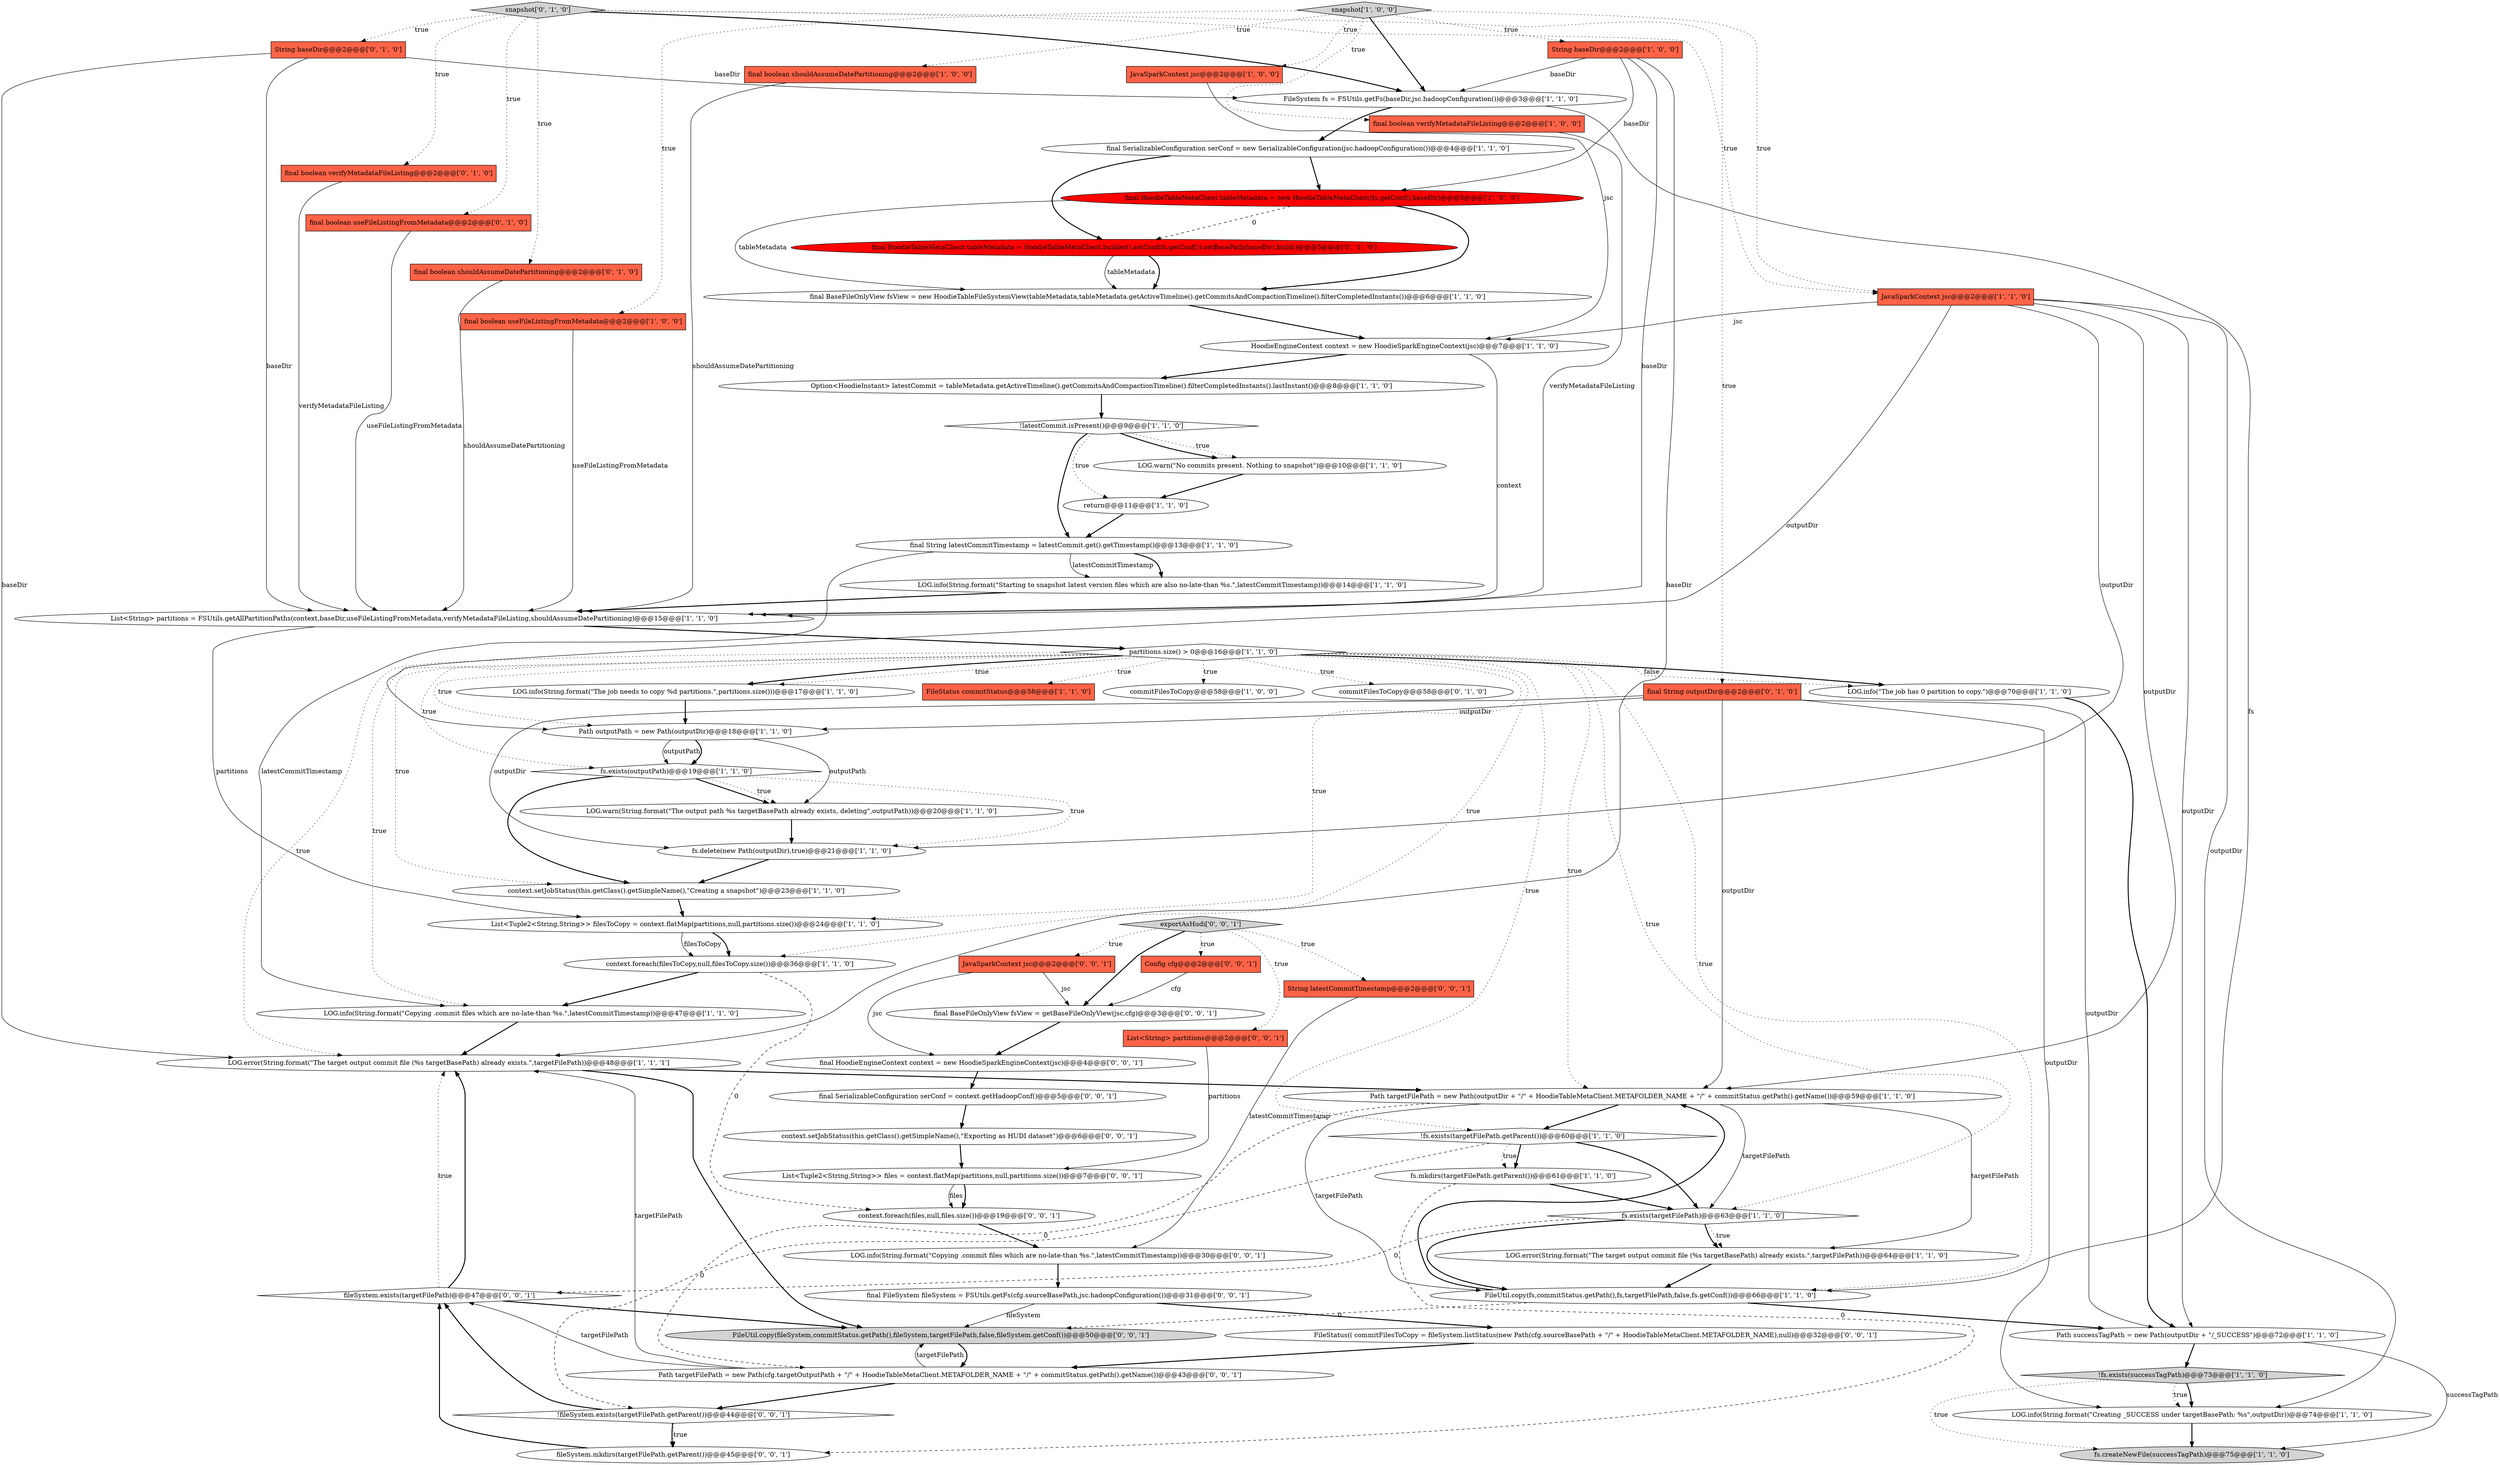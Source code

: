 digraph {
36 [style = filled, label = "LOG.info(String.format(\"Copying .commit files which are no-late-than %s.\",latestCommitTimestamp))@@@47@@@['1', '1', '0']", fillcolor = white, shape = ellipse image = "AAA0AAABBB1BBB"];
2 [style = filled, label = "snapshot['1', '0', '0']", fillcolor = lightgray, shape = diamond image = "AAA0AAABBB1BBB"];
8 [style = filled, label = "List<Tuple2<String,String>> filesToCopy = context.flatMap(partitions,null,partitions.size())@@@24@@@['1', '1', '0']", fillcolor = white, shape = ellipse image = "AAA0AAABBB1BBB"];
52 [style = filled, label = "context.setJobStatus(this.getClass().getSimpleName(),\"Exporting as HUDI dataset\")@@@6@@@['0', '0', '1']", fillcolor = white, shape = ellipse image = "AAA0AAABBB3BBB"];
44 [style = filled, label = "final HoodieTableMetaClient tableMetadata = HoodieTableMetaClient.builder().setConf(fs.getConf()).setBasePath(baseDir).build()@@@5@@@['0', '1', '0']", fillcolor = red, shape = ellipse image = "AAA1AAABBB2BBB"];
5 [style = filled, label = "LOG.warn(String.format(\"The output path %s targetBasePath already exists, deleting\",outputPath))@@@20@@@['1', '1', '0']", fillcolor = white, shape = ellipse image = "AAA0AAABBB1BBB"];
12 [style = filled, label = "final BaseFileOnlyView fsView = new HoodieTableFileSystemView(tableMetadata,tableMetadata.getActiveTimeline().getCommitsAndCompactionTimeline().filterCompletedInstants())@@@6@@@['1', '1', '0']", fillcolor = white, shape = ellipse image = "AAA0AAABBB1BBB"];
11 [style = filled, label = "final boolean shouldAssumeDatePartitioning@@@2@@@['1', '0', '0']", fillcolor = tomato, shape = box image = "AAA0AAABBB1BBB"];
28 [style = filled, label = "LOG.info(String.format(\"The job needs to copy %d partitions.\",partitions.size()))@@@17@@@['1', '1', '0']", fillcolor = white, shape = ellipse image = "AAA0AAABBB1BBB"];
33 [style = filled, label = "final String latestCommitTimestamp = latestCommit.get().getTimestamp()@@@13@@@['1', '1', '0']", fillcolor = white, shape = ellipse image = "AAA0AAABBB1BBB"];
59 [style = filled, label = "fileSystem.exists(targetFilePath)@@@47@@@['0', '0', '1']", fillcolor = white, shape = diamond image = "AAA0AAABBB3BBB"];
13 [style = filled, label = "LOG.error(String.format(\"The target output commit file (%s targetBasePath) already exists.\",targetFilePath))@@@48@@@['1', '1', '1']", fillcolor = white, shape = ellipse image = "AAA0AAABBB1BBB"];
20 [style = filled, label = "fs.exists(targetFilePath)@@@63@@@['1', '1', '0']", fillcolor = white, shape = diamond image = "AAA0AAABBB1BBB"];
22 [style = filled, label = "fs.exists(outputPath)@@@19@@@['1', '1', '0']", fillcolor = white, shape = diamond image = "AAA0AAABBB1BBB"];
27 [style = filled, label = "!latestCommit.isPresent()@@@9@@@['1', '1', '0']", fillcolor = white, shape = diamond image = "AAA0AAABBB1BBB"];
0 [style = filled, label = "final boolean verifyMetadataFileListing@@@2@@@['1', '0', '0']", fillcolor = tomato, shape = box image = "AAA0AAABBB1BBB"];
10 [style = filled, label = "Path successTagPath = new Path(outputDir + \"/_SUCCESS\")@@@72@@@['1', '1', '0']", fillcolor = white, shape = ellipse image = "AAA0AAABBB1BBB"];
25 [style = filled, label = "Path targetFilePath = new Path(outputDir + \"/\" + HoodieTableMetaClient.METAFOLDER_NAME + \"/\" + commitStatus.getPath().getName())@@@59@@@['1', '1', '0']", fillcolor = white, shape = ellipse image = "AAA0AAABBB1BBB"];
16 [style = filled, label = "Option<HoodieInstant> latestCommit = tableMetadata.getActiveTimeline().getCommitsAndCompactionTimeline().filterCompletedInstants().lastInstant()@@@8@@@['1', '1', '0']", fillcolor = white, shape = ellipse image = "AAA0AAABBB1BBB"];
24 [style = filled, label = "Path outputPath = new Path(outputDir)@@@18@@@['1', '1', '0']", fillcolor = white, shape = ellipse image = "AAA0AAABBB1BBB"];
61 [style = filled, label = "JavaSparkContext jsc@@@2@@@['0', '0', '1']", fillcolor = tomato, shape = box image = "AAA0AAABBB3BBB"];
6 [style = filled, label = "FileSystem fs = FSUtils.getFs(baseDir,jsc.hadoopConfiguration())@@@3@@@['1', '1', '0']", fillcolor = white, shape = ellipse image = "AAA0AAABBB1BBB"];
30 [style = filled, label = "String baseDir@@@2@@@['1', '0', '0']", fillcolor = tomato, shape = box image = "AAA0AAABBB1BBB"];
40 [style = filled, label = "final SerializableConfiguration serConf = new SerializableConfiguration(jsc.hadoopConfiguration())@@@4@@@['1', '1', '0']", fillcolor = white, shape = ellipse image = "AAA0AAABBB1BBB"];
43 [style = filled, label = "final boolean verifyMetadataFileListing@@@2@@@['0', '1', '0']", fillcolor = tomato, shape = box image = "AAA0AAABBB2BBB"];
37 [style = filled, label = "final HoodieTableMetaClient tableMetadata = new HoodieTableMetaClient(fs.getConf(),baseDir)@@@5@@@['1', '0', '0']", fillcolor = red, shape = ellipse image = "AAA1AAABBB1BBB"];
19 [style = filled, label = "fs.delete(new Path(outputDir),true)@@@21@@@['1', '1', '0']", fillcolor = white, shape = ellipse image = "AAA0AAABBB1BBB"];
45 [style = filled, label = "final boolean useFileListingFromMetadata@@@2@@@['0', '1', '0']", fillcolor = tomato, shape = box image = "AAA0AAABBB2BBB"];
55 [style = filled, label = "LOG.info(String.format(\"Copying .commit files which are no-late-than %s.\",latestCommitTimestamp))@@@30@@@['0', '0', '1']", fillcolor = white, shape = ellipse image = "AAA0AAABBB3BBB"];
29 [style = filled, label = "context.setJobStatus(this.getClass().getSimpleName(),\"Creating a snapshot\")@@@23@@@['1', '1', '0']", fillcolor = white, shape = ellipse image = "AAA0AAABBB1BBB"];
62 [style = filled, label = "final BaseFileOnlyView fsView = getBaseFileOnlyView(jsc,cfg)@@@3@@@['0', '0', '1']", fillcolor = white, shape = ellipse image = "AAA0AAABBB3BBB"];
1 [style = filled, label = "fs.createNewFile(successTagPath)@@@75@@@['1', '1', '0']", fillcolor = lightgray, shape = ellipse image = "AAA0AAABBB1BBB"];
35 [style = filled, label = "List<String> partitions = FSUtils.getAllPartitionPaths(context,baseDir,useFileListingFromMetadata,verifyMetadataFileListing,shouldAssumeDatePartitioning)@@@15@@@['1', '1', '0']", fillcolor = white, shape = ellipse image = "AAA0AAABBB1BBB"];
39 [style = filled, label = "FileUtil.copy(fs,commitStatus.getPath(),fs,targetFilePath,false,fs.getConf())@@@66@@@['1', '1', '0']", fillcolor = white, shape = ellipse image = "AAA0AAABBB1BBB"];
57 [style = filled, label = "FileStatus(( commitFilesToCopy = fileSystem.listStatus(new Path(cfg.sourceBasePath + \"/\" + HoodieTableMetaClient.METAFOLDER_NAME),null)@@@32@@@['0', '0', '1']", fillcolor = white, shape = ellipse image = "AAA0AAABBB3BBB"];
32 [style = filled, label = "!fs.exists(successTagPath)@@@73@@@['1', '1', '0']", fillcolor = lightgray, shape = diamond image = "AAA0AAABBB1BBB"];
47 [style = filled, label = "final String outputDir@@@2@@@['0', '1', '0']", fillcolor = tomato, shape = box image = "AAA0AAABBB2BBB"];
31 [style = filled, label = "fs.mkdirs(targetFilePath.getParent())@@@61@@@['1', '1', '0']", fillcolor = white, shape = ellipse image = "AAA0AAABBB1BBB"];
9 [style = filled, label = "HoodieEngineContext context = new HoodieSparkEngineContext(jsc)@@@7@@@['1', '1', '0']", fillcolor = white, shape = ellipse image = "AAA0AAABBB1BBB"];
23 [style = filled, label = "FileStatus commitStatus@@@58@@@['1', '1', '0']", fillcolor = tomato, shape = box image = "AAA0AAABBB1BBB"];
18 [style = filled, label = "LOG.info(\"The job has 0 partition to copy.\")@@@70@@@['1', '1', '0']", fillcolor = white, shape = ellipse image = "AAA0AAABBB1BBB"];
41 [style = filled, label = "LOG.info(String.format(\"Starting to snapshot latest version files which are also no-late-than %s.\",latestCommitTimestamp))@@@14@@@['1', '1', '0']", fillcolor = white, shape = ellipse image = "AAA0AAABBB1BBB"];
58 [style = filled, label = "context.foreach(files,null,files.size())@@@19@@@['0', '0', '1']", fillcolor = white, shape = ellipse image = "AAA0AAABBB3BBB"];
42 [style = filled, label = "LOG.error(String.format(\"The target output commit file (%s targetBasePath) already exists.\",targetFilePath))@@@64@@@['1', '1', '0']", fillcolor = white, shape = ellipse image = "AAA0AAABBB1BBB"];
68 [style = filled, label = "String latestCommitTimestamp@@@2@@@['0', '0', '1']", fillcolor = tomato, shape = box image = "AAA0AAABBB3BBB"];
15 [style = filled, label = "!fs.exists(targetFilePath.getParent())@@@60@@@['1', '1', '0']", fillcolor = white, shape = diamond image = "AAA0AAABBB1BBB"];
49 [style = filled, label = "snapshot['0', '1', '0']", fillcolor = lightgray, shape = diamond image = "AAA0AAABBB2BBB"];
60 [style = filled, label = "FileUtil.copy(fileSystem,commitStatus.getPath(),fileSystem,targetFilePath,false,fileSystem.getConf())@@@50@@@['0', '0', '1']", fillcolor = lightgray, shape = ellipse image = "AAA0AAABBB3BBB"];
63 [style = filled, label = "List<String> partitions@@@2@@@['0', '0', '1']", fillcolor = tomato, shape = box image = "AAA0AAABBB3BBB"];
67 [style = filled, label = "final SerializableConfiguration serConf = context.getHadoopConf()@@@5@@@['0', '0', '1']", fillcolor = white, shape = ellipse image = "AAA0AAABBB3BBB"];
26 [style = filled, label = "final boolean useFileListingFromMetadata@@@2@@@['1', '0', '0']", fillcolor = tomato, shape = box image = "AAA0AAABBB1BBB"];
17 [style = filled, label = "JavaSparkContext jsc@@@2@@@['1', '0', '0']", fillcolor = tomato, shape = box image = "AAA0AAABBB1BBB"];
34 [style = filled, label = "JavaSparkContext jsc@@@2@@@['1', '1', '0']", fillcolor = tomato, shape = box image = "AAA0AAABBB1BBB"];
51 [style = filled, label = "exportAsHudi['0', '0', '1']", fillcolor = lightgray, shape = diamond image = "AAA0AAABBB3BBB"];
50 [style = filled, label = "String baseDir@@@2@@@['0', '1', '0']", fillcolor = tomato, shape = box image = "AAA0AAABBB2BBB"];
64 [style = filled, label = "final HoodieEngineContext context = new HoodieSparkEngineContext(jsc)@@@4@@@['0', '0', '1']", fillcolor = white, shape = ellipse image = "AAA0AAABBB3BBB"];
54 [style = filled, label = "fileSystem.mkdirs(targetFilePath.getParent())@@@45@@@['0', '0', '1']", fillcolor = white, shape = ellipse image = "AAA0AAABBB3BBB"];
38 [style = filled, label = "context.foreach(filesToCopy,null,filesToCopy.size())@@@36@@@['1', '1', '0']", fillcolor = white, shape = ellipse image = "AAA0AAABBB1BBB"];
14 [style = filled, label = "commitFilesToCopy@@@58@@@['1', '0', '0']", fillcolor = white, shape = ellipse image = "AAA0AAABBB1BBB"];
53 [style = filled, label = "final FileSystem fileSystem = FSUtils.getFs(cfg.sourceBasePath,jsc.hadoopConfiguration())@@@31@@@['0', '0', '1']", fillcolor = white, shape = ellipse image = "AAA0AAABBB3BBB"];
65 [style = filled, label = "Path targetFilePath = new Path(cfg.targetOutputPath + \"/\" + HoodieTableMetaClient.METAFOLDER_NAME + \"/\" + commitStatus.getPath().getName())@@@43@@@['0', '0', '1']", fillcolor = white, shape = ellipse image = "AAA0AAABBB3BBB"];
4 [style = filled, label = "LOG.info(String.format(\"Creating _SUCCESS under targetBasePath: %s\",outputDir))@@@74@@@['1', '1', '0']", fillcolor = white, shape = ellipse image = "AAA0AAABBB1BBB"];
3 [style = filled, label = "return@@@11@@@['1', '1', '0']", fillcolor = white, shape = ellipse image = "AAA0AAABBB1BBB"];
46 [style = filled, label = "commitFilesToCopy@@@58@@@['0', '1', '0']", fillcolor = white, shape = ellipse image = "AAA0AAABBB2BBB"];
66 [style = filled, label = "Config cfg@@@2@@@['0', '0', '1']", fillcolor = tomato, shape = box image = "AAA0AAABBB3BBB"];
48 [style = filled, label = "final boolean shouldAssumeDatePartitioning@@@2@@@['0', '1', '0']", fillcolor = tomato, shape = box image = "AAA0AAABBB2BBB"];
56 [style = filled, label = "!fileSystem.exists(targetFilePath.getParent())@@@44@@@['0', '0', '1']", fillcolor = white, shape = diamond image = "AAA0AAABBB3BBB"];
69 [style = filled, label = "List<Tuple2<String,String>> files = context.flatMap(partitions,null,partitions.size())@@@7@@@['0', '0', '1']", fillcolor = white, shape = ellipse image = "AAA0AAABBB3BBB"];
21 [style = filled, label = "partitions.size() > 0@@@16@@@['1', '1', '0']", fillcolor = white, shape = diamond image = "AAA0AAABBB1BBB"];
7 [style = filled, label = "LOG.warn(\"No commits present. Nothing to snapshot\")@@@10@@@['1', '1', '0']", fillcolor = white, shape = ellipse image = "AAA0AAABBB1BBB"];
21->15 [style = dotted, label="true"];
2->6 [style = bold, label=""];
21->8 [style = dotted, label="true"];
15->31 [style = dotted, label="true"];
49->34 [style = dotted, label="true"];
10->32 [style = bold, label=""];
65->56 [style = bold, label=""];
25->39 [style = solid, label="targetFilePath"];
12->9 [style = bold, label=""];
9->16 [style = bold, label=""];
21->18 [style = bold, label=""];
21->28 [style = bold, label=""];
56->54 [style = bold, label=""];
21->38 [style = dotted, label="true"];
2->11 [style = dotted, label="true"];
20->42 [style = dotted, label="true"];
21->24 [style = dotted, label="true"];
69->58 [style = bold, label=""];
15->20 [style = bold, label=""];
21->23 [style = dotted, label="true"];
27->7 [style = bold, label=""];
52->69 [style = bold, label=""];
21->39 [style = dotted, label="true"];
50->13 [style = solid, label="baseDir"];
25->15 [style = bold, label=""];
24->22 [style = solid, label="outputPath"];
47->4 [style = solid, label="outputDir"];
60->65 [style = bold, label=""];
56->54 [style = dotted, label="true"];
32->4 [style = bold, label=""];
27->33 [style = bold, label=""];
0->35 [style = solid, label="verifyMetadataFileListing"];
31->20 [style = bold, label=""];
25->20 [style = solid, label="targetFilePath"];
67->52 [style = bold, label=""];
40->37 [style = bold, label=""];
49->48 [style = dotted, label="true"];
48->35 [style = solid, label="shouldAssumeDatePartitioning"];
13->25 [style = bold, label=""];
47->19 [style = solid, label="outputDir"];
22->19 [style = dotted, label="true"];
21->20 [style = dotted, label="true"];
2->0 [style = dotted, label="true"];
59->60 [style = bold, label=""];
34->4 [style = solid, label="outputDir"];
50->35 [style = solid, label="baseDir"];
21->29 [style = dotted, label="true"];
34->19 [style = solid, label="outputDir"];
53->60 [style = solid, label="fileSystem"];
33->41 [style = bold, label=""];
21->22 [style = dotted, label="true"];
3->33 [style = bold, label=""];
47->10 [style = solid, label="outputDir"];
44->12 [style = bold, label=""];
22->5 [style = bold, label=""];
35->21 [style = bold, label=""];
8->38 [style = bold, label=""];
21->28 [style = dotted, label="true"];
30->6 [style = solid, label="baseDir"];
61->64 [style = solid, label="jsc"];
13->60 [style = bold, label=""];
49->47 [style = dotted, label="true"];
65->59 [style = solid, label="targetFilePath"];
15->31 [style = bold, label=""];
20->39 [style = bold, label=""];
54->59 [style = bold, label=""];
28->24 [style = bold, label=""];
25->42 [style = solid, label="targetFilePath"];
39->60 [style = dashed, label="0"];
21->13 [style = dotted, label="true"];
47->24 [style = solid, label="outputDir"];
47->25 [style = solid, label="outputDir"];
39->25 [style = bold, label=""];
57->65 [style = bold, label=""];
38->58 [style = dashed, label="0"];
21->18 [style = dotted, label="false"];
51->63 [style = dotted, label="true"];
26->35 [style = solid, label="useFileListingFromMetadata"];
37->12 [style = solid, label="tableMetadata"];
8->38 [style = solid, label="filesToCopy"];
51->68 [style = dotted, label="true"];
16->27 [style = bold, label=""];
51->62 [style = bold, label=""];
32->4 [style = dotted, label="true"];
21->46 [style = dotted, label="true"];
20->59 [style = dashed, label="0"];
19->29 [style = bold, label=""];
68->55 [style = solid, label="latestCommitTimestamp"];
30->13 [style = solid, label="baseDir"];
42->39 [style = bold, label=""];
34->24 [style = solid, label="outputDir"];
30->37 [style = solid, label="baseDir"];
34->10 [style = solid, label="outputDir"];
22->29 [style = bold, label=""];
49->50 [style = dotted, label="true"];
2->30 [style = dotted, label="true"];
6->39 [style = solid, label="fs"];
51->61 [style = dotted, label="true"];
34->9 [style = solid, label="jsc"];
37->12 [style = bold, label=""];
49->45 [style = dotted, label="true"];
22->5 [style = dotted, label="true"];
21->25 [style = dotted, label="true"];
5->19 [style = bold, label=""];
43->35 [style = solid, label="verifyMetadataFileListing"];
36->13 [style = bold, label=""];
18->10 [style = bold, label=""];
30->35 [style = solid, label="baseDir"];
20->42 [style = bold, label=""];
2->26 [style = dotted, label="true"];
4->1 [style = bold, label=""];
64->67 [style = bold, label=""];
9->35 [style = solid, label="context"];
32->1 [style = dotted, label="true"];
65->60 [style = solid, label="targetFilePath"];
56->59 [style = bold, label=""];
49->6 [style = bold, label=""];
49->43 [style = dotted, label="true"];
45->35 [style = solid, label="useFileListingFromMetadata"];
40->44 [style = bold, label=""];
51->66 [style = dotted, label="true"];
41->35 [style = bold, label=""];
33->36 [style = solid, label="latestCommitTimestamp"];
29->8 [style = bold, label=""];
2->34 [style = dotted, label="true"];
53->57 [style = bold, label=""];
17->9 [style = solid, label="jsc"];
2->17 [style = dotted, label="true"];
31->54 [style = dashed, label="0"];
38->36 [style = bold, label=""];
62->64 [style = bold, label=""];
58->55 [style = bold, label=""];
24->22 [style = bold, label=""];
15->56 [style = dashed, label="0"];
7->3 [style = bold, label=""];
25->65 [style = dashed, label="0"];
27->3 [style = dotted, label="true"];
24->5 [style = solid, label="outputPath"];
21->36 [style = dotted, label="true"];
35->8 [style = solid, label="partitions"];
65->13 [style = solid, label="targetFilePath"];
27->7 [style = dotted, label="true"];
44->12 [style = solid, label="tableMetadata"];
34->25 [style = solid, label="outputDir"];
6->40 [style = bold, label=""];
33->41 [style = solid, label="latestCommitTimestamp"];
55->53 [style = bold, label=""];
69->58 [style = solid, label="files"];
50->6 [style = solid, label="baseDir"];
39->10 [style = bold, label=""];
59->13 [style = bold, label=""];
21->14 [style = dotted, label="true"];
10->1 [style = solid, label="successTagPath"];
37->44 [style = dashed, label="0"];
61->62 [style = solid, label="jsc"];
66->62 [style = solid, label="cfg"];
59->13 [style = dotted, label="true"];
63->69 [style = solid, label="partitions"];
11->35 [style = solid, label="shouldAssumeDatePartitioning"];
}
